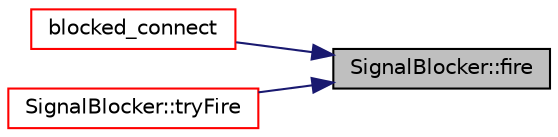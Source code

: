 digraph "SignalBlocker::fire"
{
 // LATEX_PDF_SIZE
  edge [fontname="Helvetica",fontsize="10",labelfontname="Helvetica",labelfontsize="10"];
  node [fontname="Helvetica",fontsize="10",shape=record];
  rankdir="RL";
  Node1 [label="SignalBlocker::fire",height=0.2,width=0.4,color="black", fillcolor="grey75", style="filled", fontcolor="black",tooltip=" "];
  Node1 -> Node2 [dir="back",color="midnightblue",fontsize="10",style="solid",fontname="Helvetica"];
  Node2 [label="blocked_connect",height=0.2,width=0.4,color="red", fillcolor="white", style="filled",URL="$signal__postponer_8hpp.html#acb3fc9351d01d01934079479aec56983",tooltip="blocks slot invocation until previous invocation is complete."];
  Node1 -> Node7 [dir="back",color="midnightblue",fontsize="10",style="solid",fontname="Helvetica"];
  Node7 [label="SignalBlocker::tryFire",height=0.2,width=0.4,color="red", fillcolor="white", style="filled",URL="$class_signal_blocker.html#a149c4c2b1cd03f119f75b9e46dda77b1",tooltip=" "];
}
